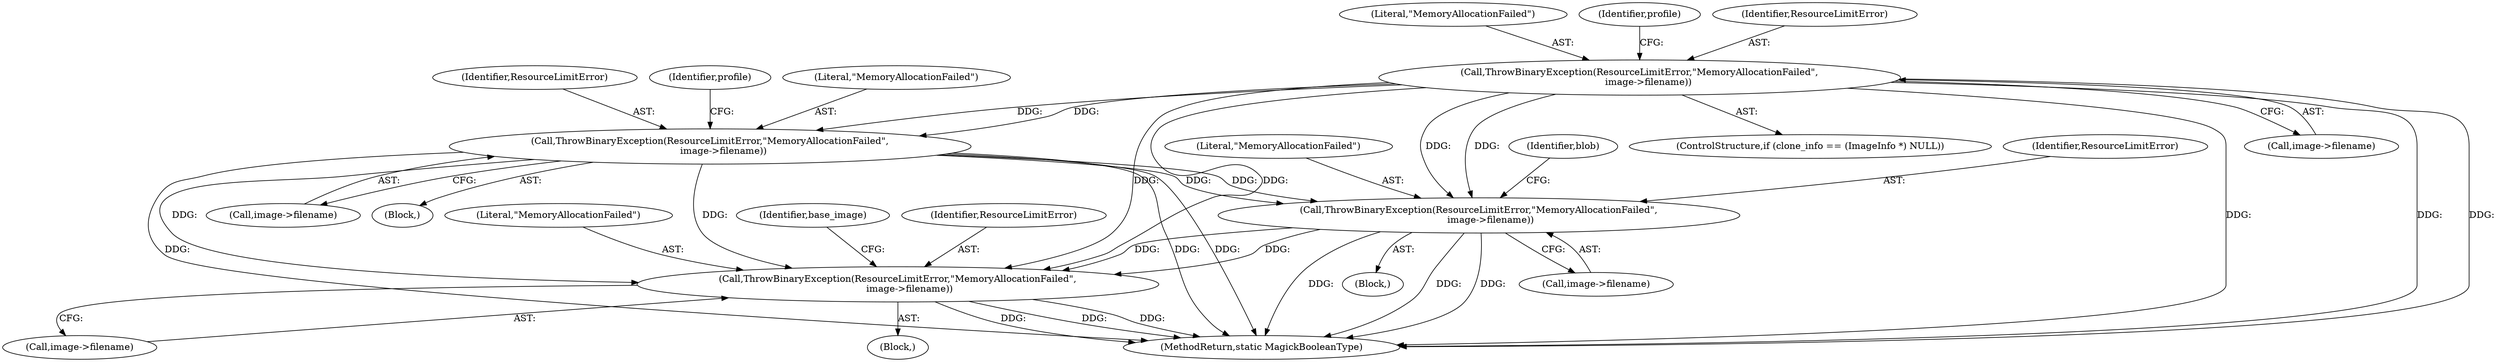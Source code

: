 digraph "0_ImageMagick_256825d4eb33dc301496710d15cf5a7ae924088b@pointer" {
"1000141" [label="(Call,ThrowBinaryException(ResourceLimitError,\"MemoryAllocationFailed\",\n      image->filename))"];
"1000178" [label="(Call,ThrowBinaryException(ResourceLimitError,\"MemoryAllocationFailed\",\n         image->filename))"];
"1000221" [label="(Call,ThrowBinaryException(ResourceLimitError,\"MemoryAllocationFailed\",\n        image->filename))"];
"1000256" [label="(Call,ThrowBinaryException(ResourceLimitError,\"MemoryAllocationFailed\",\n        image->filename))"];
"1000135" [label="(ControlStructure,if (clone_info == (ImageInfo *) NULL))"];
"1000370" [label="(MethodReturn,static MagickBooleanType)"];
"1000263" [label="(Identifier,base_image)"];
"1000141" [label="(Call,ThrowBinaryException(ResourceLimitError,\"MemoryAllocationFailed\",\n      image->filename))"];
"1000224" [label="(Call,image->filename)"];
"1000143" [label="(Literal,\"MemoryAllocationFailed\")"];
"1000239" [label="(Block,)"];
"1000181" [label="(Call,image->filename)"];
"1000228" [label="(Identifier,blob)"];
"1000179" [label="(Identifier,ResourceLimitError)"];
"1000222" [label="(Identifier,ResourceLimitError)"];
"1000144" [label="(Call,image->filename)"];
"1000149" [label="(Identifier,profile)"];
"1000257" [label="(Identifier,ResourceLimitError)"];
"1000258" [label="(Literal,\"MemoryAllocationFailed\")"];
"1000221" [label="(Call,ThrowBinaryException(ResourceLimitError,\"MemoryAllocationFailed\",\n        image->filename))"];
"1000223" [label="(Literal,\"MemoryAllocationFailed\")"];
"1000186" [label="(Identifier,profile)"];
"1000169" [label="(Block,)"];
"1000208" [label="(Block,)"];
"1000178" [label="(Call,ThrowBinaryException(ResourceLimitError,\"MemoryAllocationFailed\",\n         image->filename))"];
"1000256" [label="(Call,ThrowBinaryException(ResourceLimitError,\"MemoryAllocationFailed\",\n        image->filename))"];
"1000142" [label="(Identifier,ResourceLimitError)"];
"1000259" [label="(Call,image->filename)"];
"1000180" [label="(Literal,\"MemoryAllocationFailed\")"];
"1000141" -> "1000135"  [label="AST: "];
"1000141" -> "1000144"  [label="CFG: "];
"1000142" -> "1000141"  [label="AST: "];
"1000143" -> "1000141"  [label="AST: "];
"1000144" -> "1000141"  [label="AST: "];
"1000149" -> "1000141"  [label="CFG: "];
"1000141" -> "1000370"  [label="DDG: "];
"1000141" -> "1000370"  [label="DDG: "];
"1000141" -> "1000370"  [label="DDG: "];
"1000141" -> "1000178"  [label="DDG: "];
"1000141" -> "1000178"  [label="DDG: "];
"1000141" -> "1000221"  [label="DDG: "];
"1000141" -> "1000221"  [label="DDG: "];
"1000141" -> "1000256"  [label="DDG: "];
"1000141" -> "1000256"  [label="DDG: "];
"1000178" -> "1000169"  [label="AST: "];
"1000178" -> "1000181"  [label="CFG: "];
"1000179" -> "1000178"  [label="AST: "];
"1000180" -> "1000178"  [label="AST: "];
"1000181" -> "1000178"  [label="AST: "];
"1000186" -> "1000178"  [label="CFG: "];
"1000178" -> "1000370"  [label="DDG: "];
"1000178" -> "1000370"  [label="DDG: "];
"1000178" -> "1000370"  [label="DDG: "];
"1000178" -> "1000221"  [label="DDG: "];
"1000178" -> "1000221"  [label="DDG: "];
"1000178" -> "1000256"  [label="DDG: "];
"1000178" -> "1000256"  [label="DDG: "];
"1000221" -> "1000208"  [label="AST: "];
"1000221" -> "1000224"  [label="CFG: "];
"1000222" -> "1000221"  [label="AST: "];
"1000223" -> "1000221"  [label="AST: "];
"1000224" -> "1000221"  [label="AST: "];
"1000228" -> "1000221"  [label="CFG: "];
"1000221" -> "1000370"  [label="DDG: "];
"1000221" -> "1000370"  [label="DDG: "];
"1000221" -> "1000370"  [label="DDG: "];
"1000221" -> "1000256"  [label="DDG: "];
"1000221" -> "1000256"  [label="DDG: "];
"1000256" -> "1000239"  [label="AST: "];
"1000256" -> "1000259"  [label="CFG: "];
"1000257" -> "1000256"  [label="AST: "];
"1000258" -> "1000256"  [label="AST: "];
"1000259" -> "1000256"  [label="AST: "];
"1000263" -> "1000256"  [label="CFG: "];
"1000256" -> "1000370"  [label="DDG: "];
"1000256" -> "1000370"  [label="DDG: "];
"1000256" -> "1000370"  [label="DDG: "];
}
